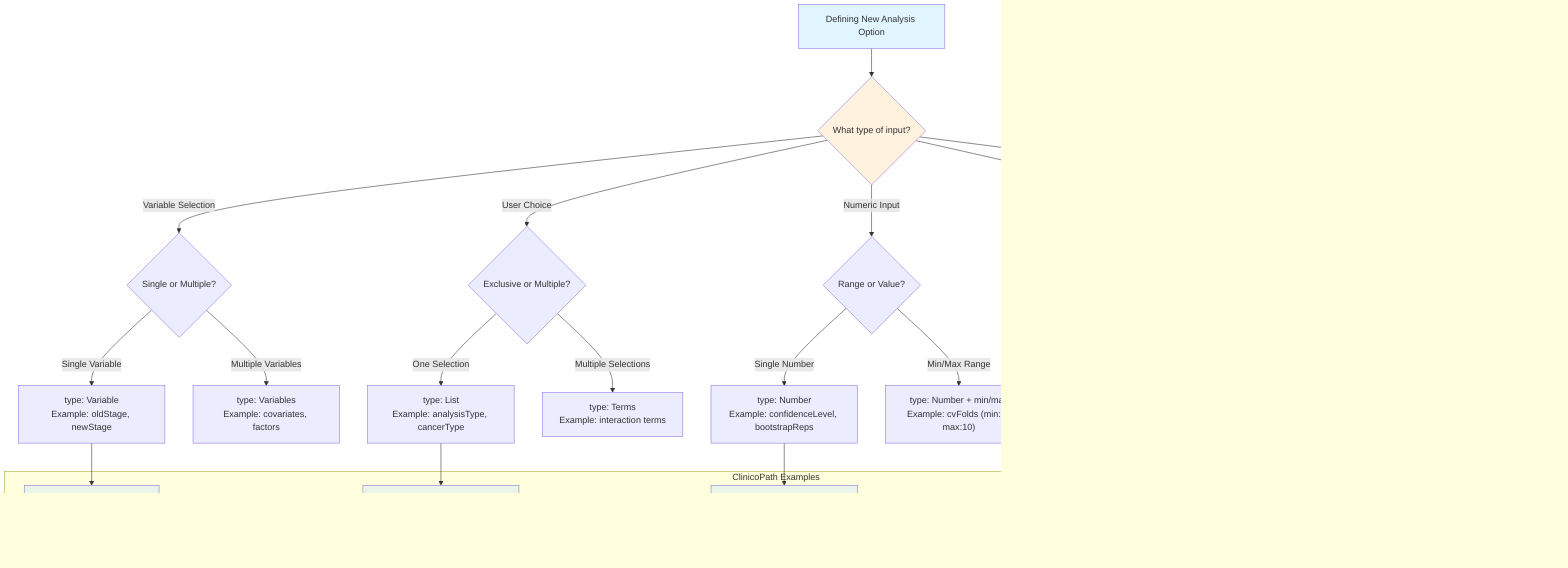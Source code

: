 flowchart TD
    START["Defining New Analysis Option"] --> TYPE_DECISION{What type of input?}
    
    TYPE_DECISION -->|Variable Selection| VAR_TYPE{Single or Multiple?}
    TYPE_DECISION -->|User Choice| CHOICE_TYPE{Exclusive or Multiple?}
    TYPE_DECISION -->|Numeric Input| NUM_TYPE{Range or Value?}
    TYPE_DECISION -->|Text Input| TEXT_TYPE{Validation needed?}
    TYPE_DECISION -->|Boolean| BOOL_TYPE[type: Bool]
    
    VAR_TYPE -->|Single Variable| SINGLE_VAR["type: Variable<br/>Example: oldStage, newStage"]
    VAR_TYPE -->|Multiple Variables| MULTI_VAR["type: Variables<br/>Example: covariates, factors"]
    
    CHOICE_TYPE -->|One Selection| LIST_TYPE["type: List<br/>Example: analysisType, cancerType"]
    CHOICE_TYPE -->|Multiple Selections| TERMS_TYPE["type: Terms<br/>Example: interaction terms"]
    
    NUM_TYPE -->|Single Number| NUMBER_TYPE["type: Number<br/>Example: confidenceLevel, bootstrapReps"]
    NUM_TYPE -->|Min/Max Range| RANGE_TYPE["type: Number + min/max<br/>Example: cvFolds (min:3, max:10)"]
    
    TEXT_TYPE -->|Simple Text| STRING_TYPE["type: String<br/>Example: nriTimePoints"]
    TEXT_TYPE -->|Formula| FORMULA_TYPE["type: Formula<br/>Example: model formulas"]
    
    BOOL_TYPE --> BOOL_EXAMPLE["Example: performBootstrap,<br/>enableMultifactorialAnalysis,<br/>calculateNRI"]
    
    subgraph "ClinicoPath Examples"
        CE1["oldStage: Variable<br/>newStage: Variable<br/>→ TNM staging variables"]
        CE2["analysisType: List<br/>→ basic/standard/comprehensive"]
        CE3["performBootstrap: Bool<br/>→ Enable bootstrap validation"]
        CE4["bootstrapReps: Number<br/>→ Number of bootstrap samples"]
    end
    
    SINGLE_VAR --> CE1
    LIST_TYPE --> CE2
    BOOL_EXAMPLE --> CE3
    NUMBER_TYPE --> CE4
    
    style START fill:#e1f5fe
    style TYPE_DECISION fill:#fff3e0
    style CE1 fill:#e8f5e8
    style CE2 fill:#e8f5e8
    style CE3 fill:#e8f5e8
    style CE4 fill:#e8f5e8